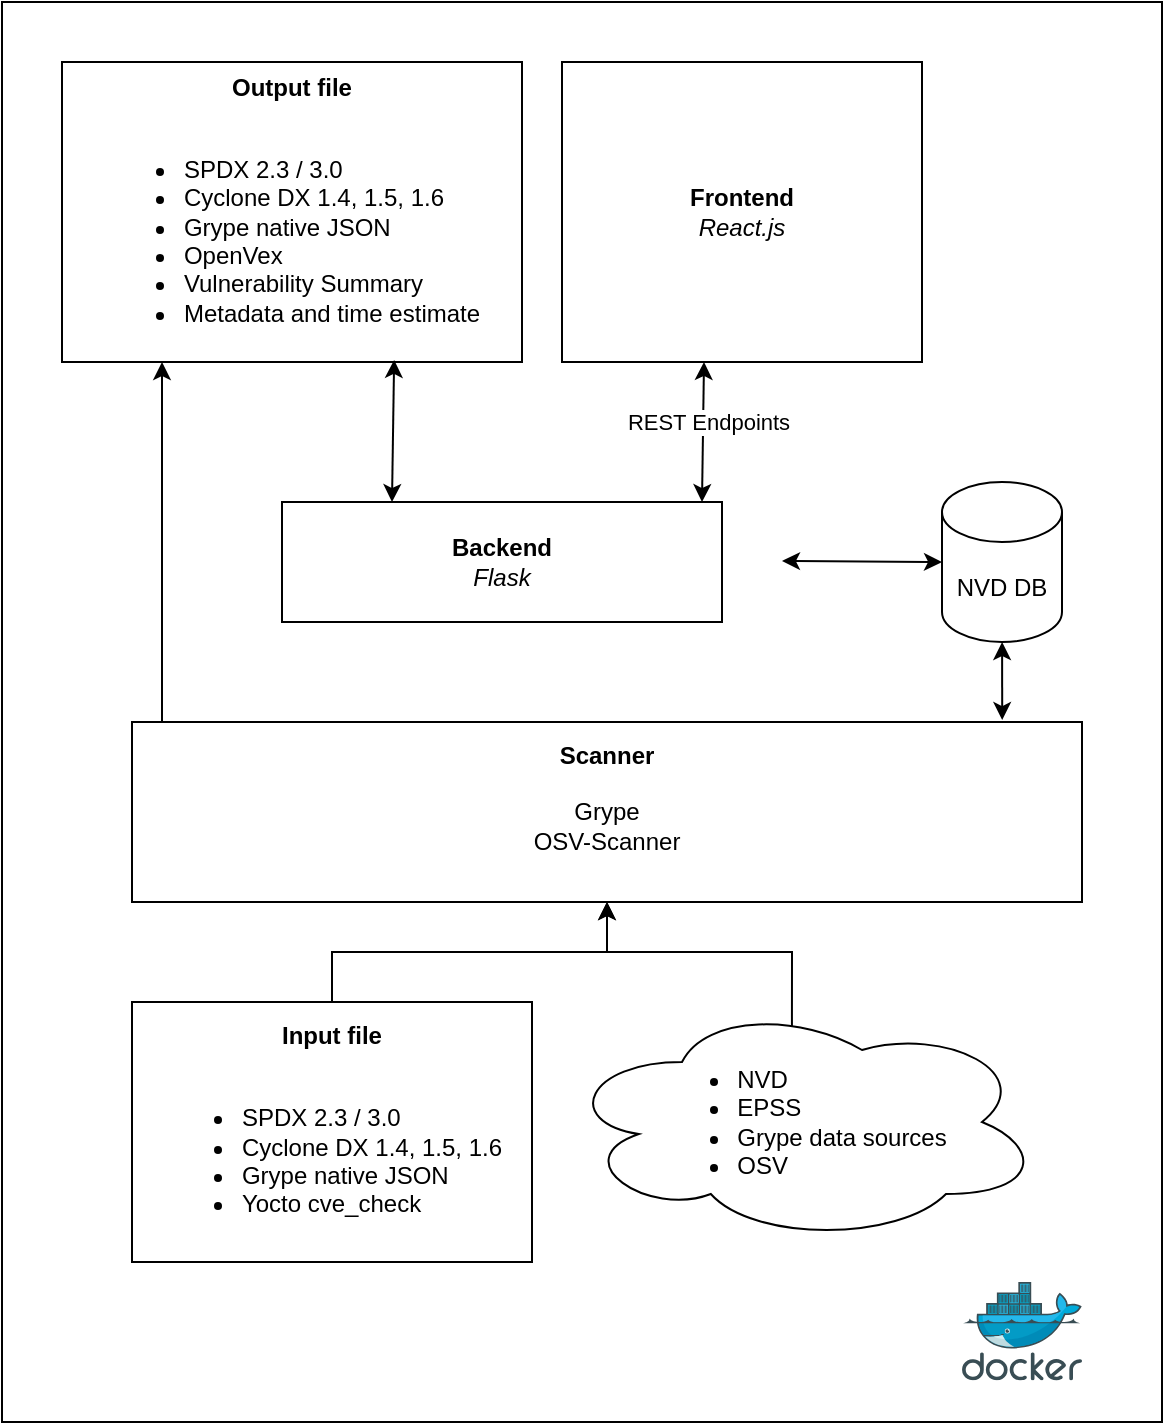 <mxfile version="28.0.4">
  <diagram name="Page-1" id="O9cZnakMPCCxKbCnEHig">
    <mxGraphModel dx="2253" dy="912" grid="1" gridSize="10" guides="1" tooltips="1" connect="1" arrows="1" fold="1" page="1" pageScale="1" pageWidth="827" pageHeight="1169" math="0" shadow="0">
      <root>
        <mxCell id="0" />
        <mxCell id="1" parent="0" />
        <mxCell id="w04VrdfiPO-MdQNM-RxS-25" value="" style="rounded=0;whiteSpace=wrap;html=1;" parent="1" vertex="1">
          <mxGeometry x="-250" y="180" width="580" height="710" as="geometry" />
        </mxCell>
        <mxCell id="yyFtugxNB-FQNH4gExrw-10" style="edgeStyle=orthogonalEdgeStyle;rounded=0;orthogonalLoop=1;jettySize=auto;html=1;" edge="1" parent="1" source="Vgy7d_6snQaTO5vtcXRp-3" target="w04VrdfiPO-MdQNM-RxS-10">
          <mxGeometry relative="1" as="geometry" />
        </mxCell>
        <mxCell id="Vgy7d_6snQaTO5vtcXRp-3" value="&lt;b&gt;Input file&lt;/b&gt;&lt;br&gt;&lt;div&gt;&lt;br&gt;&lt;/div&gt;&lt;div align=&quot;left&quot;&gt;&lt;ul&gt;&lt;li&gt;SPDX 2.3 / 3.0&lt;/li&gt;&lt;li&gt;Cyclone DX 1.4, 1.5, 1.6&lt;/li&gt;&lt;li&gt;Grype native JSON&lt;/li&gt;&lt;li&gt;Yocto cve_check&lt;/li&gt;&lt;/ul&gt;&lt;/div&gt;" style="rounded=0;whiteSpace=wrap;html=1;" parent="1" vertex="1">
          <mxGeometry x="-185" y="680" width="200" height="130" as="geometry" />
        </mxCell>
        <mxCell id="Vgy7d_6snQaTO5vtcXRp-13" value="&lt;b&gt;Output file&lt;/b&gt;&lt;br&gt;&lt;div&gt;&lt;br&gt;&lt;div align=&quot;left&quot;&gt;&lt;ul&gt;&lt;li&gt;&lt;div&gt;SPDX 2.3 / 3.0&lt;/div&gt;&lt;/li&gt;&lt;li&gt;&lt;div&gt;Cyclone DX 1.4, 1.5, 1.6&lt;/div&gt;&lt;/li&gt;&lt;li&gt;&lt;div&gt;Grype native JSON&lt;/div&gt;&lt;/li&gt;&lt;li&gt;OpenVex&lt;/li&gt;&lt;li&gt;Vulnerability Summary&lt;/li&gt;&lt;li&gt;Metadata and time estimate&lt;/li&gt;&lt;/ul&gt;&lt;/div&gt;&lt;/div&gt;" style="rounded=0;whiteSpace=wrap;html=1;" parent="1" vertex="1">
          <mxGeometry x="-220" y="210" width="230" height="150" as="geometry" />
        </mxCell>
        <mxCell id="w04VrdfiPO-MdQNM-RxS-1" value="&lt;b&gt;Backend&lt;/b&gt;&lt;i&gt;&lt;br&gt;Flask&lt;/i&gt;" style="rounded=0;whiteSpace=wrap;html=1;" parent="1" vertex="1">
          <mxGeometry x="-110" y="430" width="220" height="60" as="geometry" />
        </mxCell>
        <mxCell id="w04VrdfiPO-MdQNM-RxS-2" value="&lt;b&gt;Frontend&lt;/b&gt;&lt;br&gt;&lt;i&gt;React.js&lt;/i&gt;" style="rounded=0;whiteSpace=wrap;html=1;" parent="1" vertex="1">
          <mxGeometry x="30" y="210" width="180" height="150" as="geometry" />
        </mxCell>
        <mxCell id="w04VrdfiPO-MdQNM-RxS-3" value="" style="endArrow=classic;startArrow=classic;html=1;rounded=0;entryX=0.652;entryY=1;entryDx=0;entryDy=0;entryPerimeter=0;exitX=0.627;exitY=0;exitDx=0;exitDy=0;exitPerimeter=0;" parent="1" edge="1">
          <mxGeometry width="50" height="50" relative="1" as="geometry">
            <mxPoint x="100.0" y="430" as="sourcePoint" />
            <mxPoint x="101.0" y="360" as="targetPoint" />
          </mxGeometry>
        </mxCell>
        <mxCell id="w04VrdfiPO-MdQNM-RxS-4" value="REST Endpoints" style="edgeLabel;html=1;align=center;verticalAlign=middle;resizable=0;points=[];" parent="w04VrdfiPO-MdQNM-RxS-3" vertex="1" connectable="0">
          <mxGeometry x="0.14" y="-2" relative="1" as="geometry">
            <mxPoint as="offset" />
          </mxGeometry>
        </mxCell>
        <mxCell id="yyFtugxNB-FQNH4gExrw-12" style="edgeStyle=orthogonalEdgeStyle;rounded=0;orthogonalLoop=1;jettySize=auto;html=1;" edge="1" parent="1">
          <mxGeometry relative="1" as="geometry">
            <mxPoint x="-170" y="540" as="sourcePoint" />
            <mxPoint x="-170" y="360" as="targetPoint" />
            <Array as="points">
              <mxPoint x="-170" y="480" />
              <mxPoint x="-170" y="480" />
            </Array>
          </mxGeometry>
        </mxCell>
        <mxCell id="w04VrdfiPO-MdQNM-RxS-10" value="&lt;b&gt;Scanner&lt;/b&gt;&lt;br&gt;&lt;br&gt;Grype&lt;br&gt;OSV-Scanner&lt;div&gt;&lt;br&gt;&lt;/div&gt;" style="rounded=0;whiteSpace=wrap;html=1;" parent="1" vertex="1">
          <mxGeometry x="-185" y="540" width="475" height="90" as="geometry" />
        </mxCell>
        <mxCell id="yyFtugxNB-FQNH4gExrw-11" style="edgeStyle=orthogonalEdgeStyle;rounded=0;orthogonalLoop=1;jettySize=auto;html=1;exitX=0.479;exitY=0.133;exitDx=0;exitDy=0;exitPerimeter=0;" edge="1" parent="1" source="w04VrdfiPO-MdQNM-RxS-19" target="w04VrdfiPO-MdQNM-RxS-10">
          <mxGeometry relative="1" as="geometry" />
        </mxCell>
        <mxCell id="w04VrdfiPO-MdQNM-RxS-19" value="&lt;div align=&quot;left&quot;&gt;&lt;ul&gt;&lt;li&gt;NVD&lt;/li&gt;&lt;li&gt;EPSS&lt;/li&gt;&lt;li&gt;Grype data sources&lt;/li&gt;&lt;li&gt;OSV&lt;/li&gt;&lt;/ul&gt;&lt;/div&gt;" style="ellipse;shape=cloud;whiteSpace=wrap;html=1;" parent="1" vertex="1">
          <mxGeometry x="30" y="680" width="240" height="120" as="geometry" />
        </mxCell>
        <mxCell id="w04VrdfiPO-MdQNM-RxS-26" value="" style="image;sketch=0;aspect=fixed;html=1;points=[];align=center;fontSize=12;image=img/lib/mscae/Docker.svg;" parent="1" vertex="1">
          <mxGeometry x="230" y="820" width="60" height="49.2" as="geometry" />
        </mxCell>
        <mxCell id="ymnyfKszE4n6buurgdqO-7" value="NVD DB" style="shape=cylinder3;whiteSpace=wrap;html=1;boundedLbl=1;backgroundOutline=1;size=15;" parent="1" vertex="1">
          <mxGeometry x="220" y="420" width="60" height="80" as="geometry" />
        </mxCell>
        <mxCell id="ymnyfKszE4n6buurgdqO-8" value="" style="endArrow=classic;startArrow=classic;html=1;rounded=0;entryX=0;entryY=0.5;entryDx=0;entryDy=0;entryPerimeter=0;" parent="1" target="ymnyfKszE4n6buurgdqO-7" edge="1">
          <mxGeometry width="50" height="50" relative="1" as="geometry">
            <mxPoint x="140" y="459.5" as="sourcePoint" />
            <mxPoint x="210" y="459.5" as="targetPoint" />
          </mxGeometry>
        </mxCell>
        <mxCell id="yyFtugxNB-FQNH4gExrw-3" value="" style="endArrow=classic;startArrow=classic;html=1;rounded=0;entryX=0.916;entryY=-0.011;entryDx=0;entryDy=0;entryPerimeter=0;" edge="1" parent="1" source="ymnyfKszE4n6buurgdqO-7" target="w04VrdfiPO-MdQNM-RxS-10">
          <mxGeometry width="50" height="50" relative="1" as="geometry">
            <mxPoint x="240" y="510" as="sourcePoint" />
            <mxPoint x="240" y="540" as="targetPoint" />
          </mxGeometry>
        </mxCell>
        <mxCell id="yyFtugxNB-FQNH4gExrw-15" value="" style="endArrow=classic;startArrow=classic;html=1;rounded=0;entryX=0.25;entryY=0;entryDx=0;entryDy=0;exitX=0.722;exitY=0.993;exitDx=0;exitDy=0;exitPerimeter=0;" edge="1" parent="1" source="Vgy7d_6snQaTO5vtcXRp-13" target="w04VrdfiPO-MdQNM-RxS-1">
          <mxGeometry width="50" height="50" relative="1" as="geometry">
            <mxPoint x="-55" y="370" as="sourcePoint" />
            <mxPoint x="-30" y="420" as="targetPoint" />
          </mxGeometry>
        </mxCell>
      </root>
    </mxGraphModel>
  </diagram>
</mxfile>
